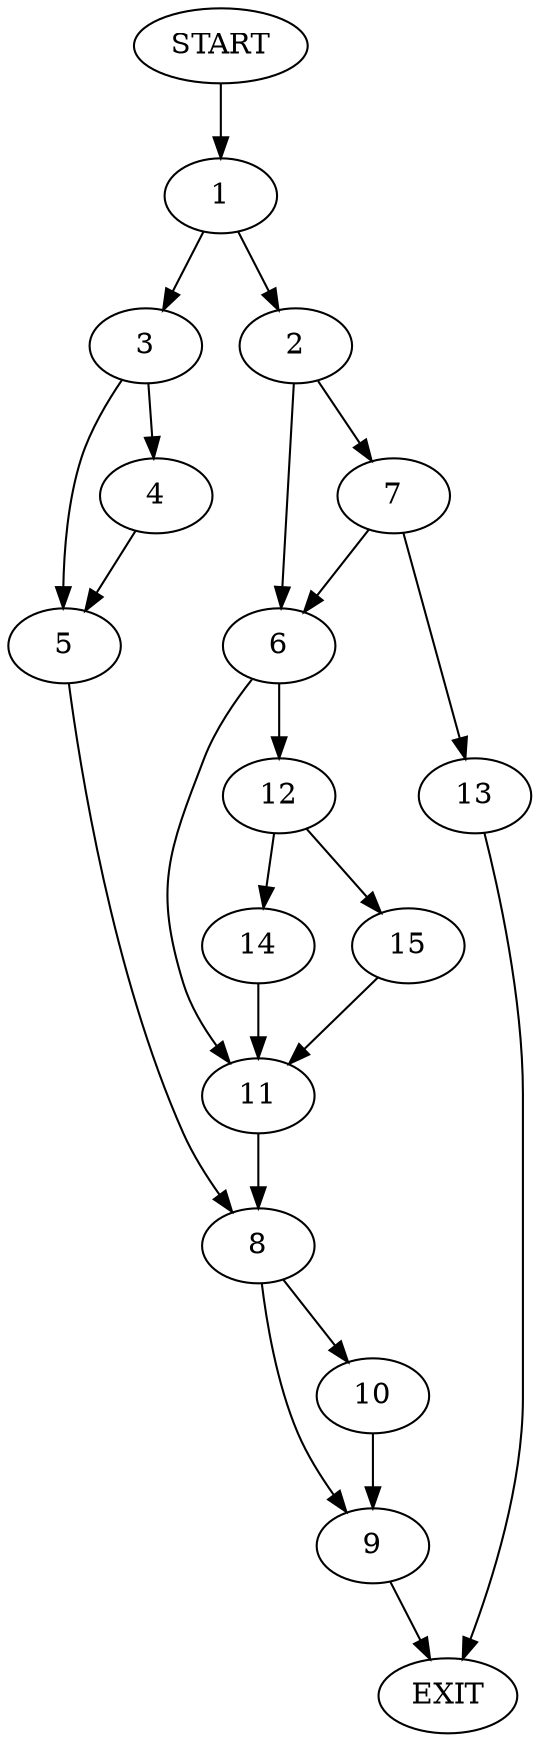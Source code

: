 digraph {
0 [label="START"]
16 [label="EXIT"]
0 -> 1
1 -> 2
1 -> 3
3 -> 4
3 -> 5
2 -> 6
2 -> 7
5 -> 8
4 -> 5
8 -> 9
8 -> 10
6 -> 11
6 -> 12
7 -> 6
7 -> 13
13 -> 16
11 -> 8
12 -> 14
12 -> 15
15 -> 11
14 -> 11
10 -> 9
9 -> 16
}
